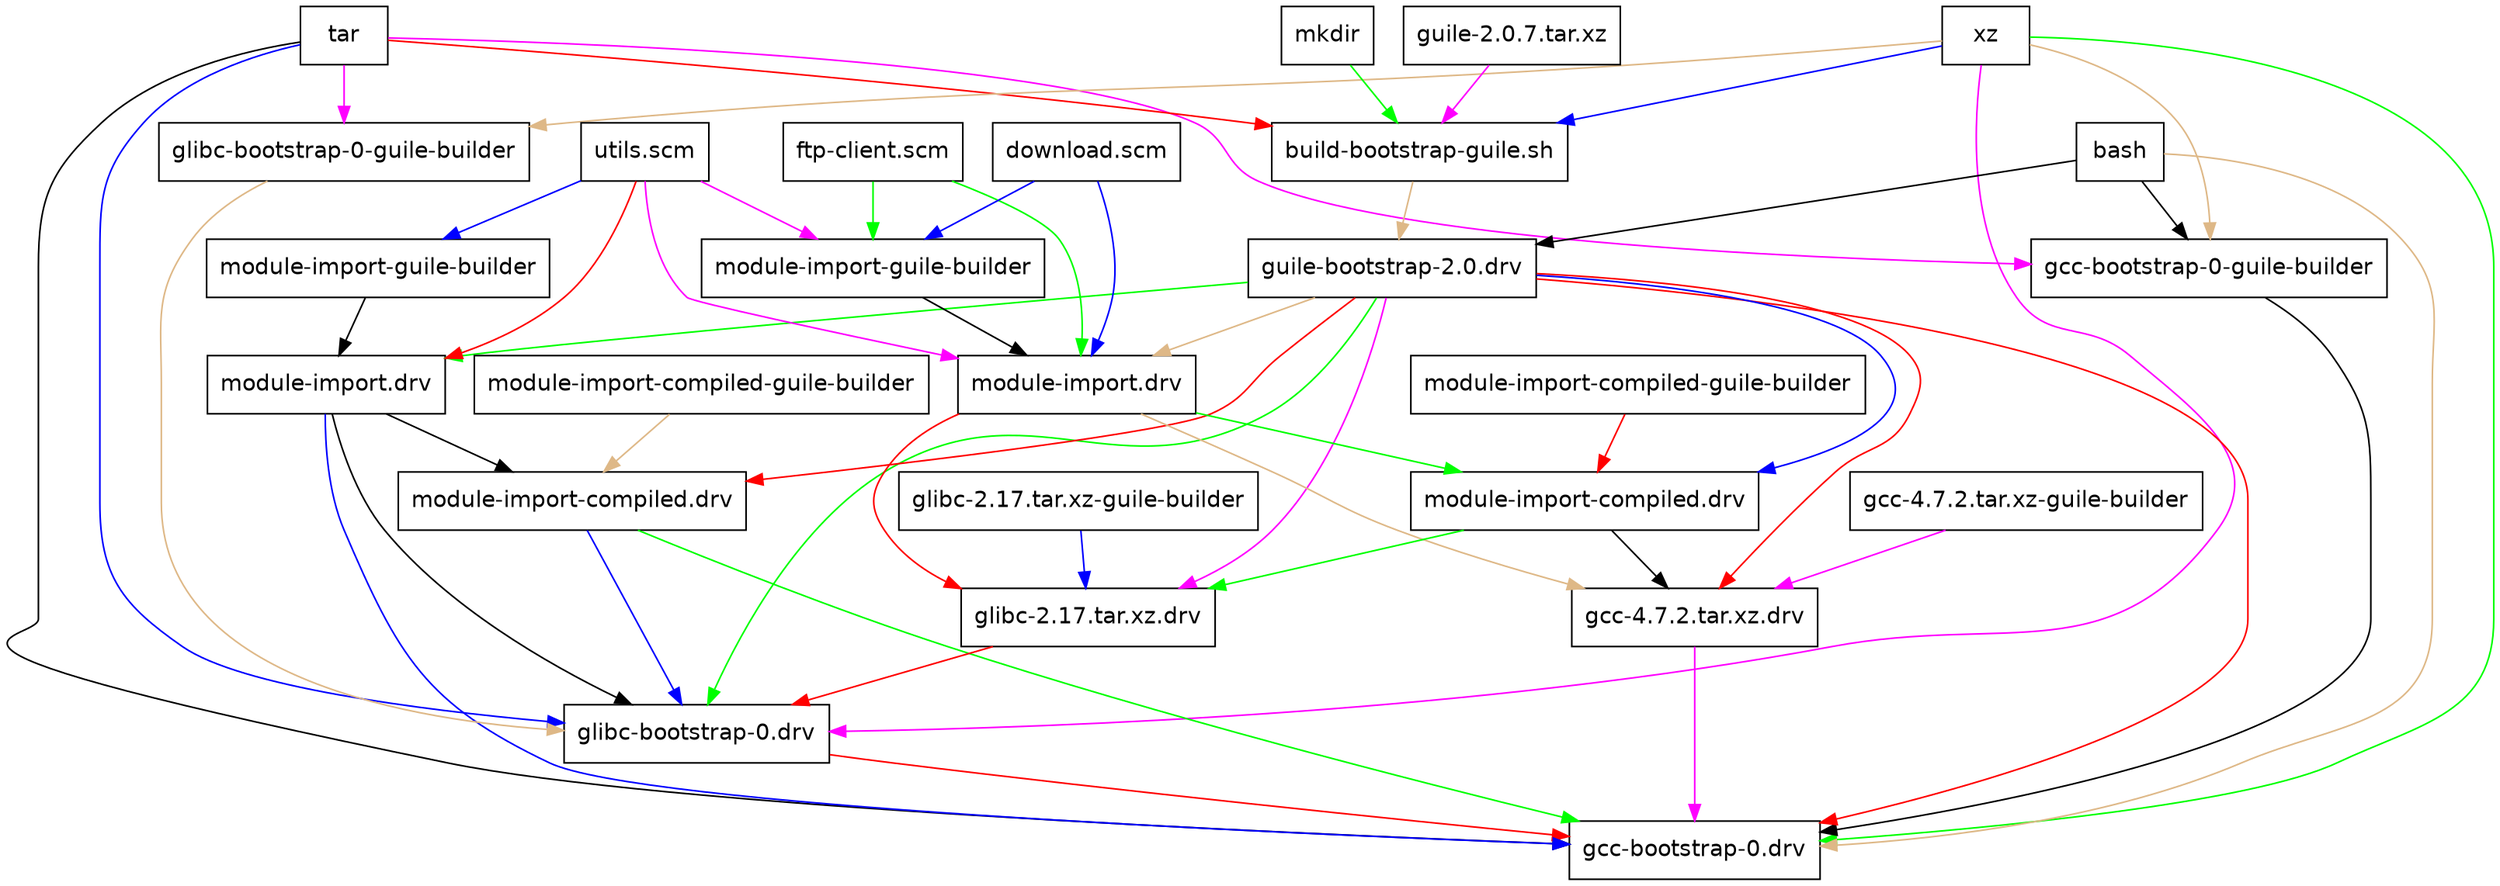 # Obtained by running "nix-store --graph" on the first GCC derivation.

digraph G {
"/nix/store/x60397za40lx0n88f51a2csfdq5xvb19-gcc-bootstrap-0.drv" [label = "gcc-bootstrap-0.drv", fontname = Helvetica, shape = box, style = filled, fillcolor = "#ffffff"];
"/nix/store/3iawic1z95112yfz5y9xdp66qbxxr8l1-tar" -> "/nix/store/x60397za40lx0n88f51a2csfdq5xvb19-gcc-bootstrap-0.drv" [color = "black"];
"/nix/store/4sv9xhcjap6byca130fzpzzjalb7iixv-glibc-bootstrap-0.drv" -> "/nix/store/x60397za40lx0n88f51a2csfdq5xvb19-gcc-bootstrap-0.drv" [color = "red"];
"/nix/store/8cc81w6m04csm52y247xj3gydrbz2niv-xz" -> "/nix/store/x60397za40lx0n88f51a2csfdq5xvb19-gcc-bootstrap-0.drv" [color = "green"];
"/nix/store/96yx6013dhggr3mpg5ayxv8dm9mv2ghv-module-import.drv" -> "/nix/store/x60397za40lx0n88f51a2csfdq5xvb19-gcc-bootstrap-0.drv" [color = "blue"];
"/nix/store/fl9cwcczfdv73vq5sr0c4rd5hqzrgvac-gcc-4.7.2.tar.xz.drv" -> "/nix/store/x60397za40lx0n88f51a2csfdq5xvb19-gcc-bootstrap-0.drv" [color = "magenta"];
"/nix/store/jaaqdl979wjirnbxz1jqsipg22nva5n4-bash" -> "/nix/store/x60397za40lx0n88f51a2csfdq5xvb19-gcc-bootstrap-0.drv" [color = "burlywood"];
"/nix/store/r3dsy5j2c16sv26raala6kahff7w18hb-gcc-bootstrap-0-guile-builder" -> "/nix/store/x60397za40lx0n88f51a2csfdq5xvb19-gcc-bootstrap-0.drv" [color = "black"];
"/nix/store/x9x1a86flhx15cams7235rfy5gc5cww1-guile-bootstrap-2.0.drv" -> "/nix/store/x60397za40lx0n88f51a2csfdq5xvb19-gcc-bootstrap-0.drv" [color = "red"];
"/nix/store/y4n7rzysx6qz3p0n91dw9qz5w93l6iqv-module-import-compiled.drv" -> "/nix/store/x60397za40lx0n88f51a2csfdq5xvb19-gcc-bootstrap-0.drv" [color = "green"];
"/nix/store/3iawic1z95112yfz5y9xdp66qbxxr8l1-tar" [label = "tar", fontname = Helvetica, shape = box, style = filled, fillcolor = "#ffffff"];
"/nix/store/4sv9xhcjap6byca130fzpzzjalb7iixv-glibc-bootstrap-0.drv" [label = "glibc-bootstrap-0.drv", fontname = Helvetica, shape = box, style = filled, fillcolor = "#ffffff"];
"/nix/store/3iawic1z95112yfz5y9xdp66qbxxr8l1-tar" -> "/nix/store/4sv9xhcjap6byca130fzpzzjalb7iixv-glibc-bootstrap-0.drv" [color = "blue"];
"/nix/store/8cc81w6m04csm52y247xj3gydrbz2niv-xz" -> "/nix/store/4sv9xhcjap6byca130fzpzzjalb7iixv-glibc-bootstrap-0.drv" [color = "magenta"];
"/nix/store/8iivk9hpnps21yrbq3zzsxgzv9ixbhgh-glibc-bootstrap-0-guile-builder" -> "/nix/store/4sv9xhcjap6byca130fzpzzjalb7iixv-glibc-bootstrap-0.drv" [color = "burlywood"];
"/nix/store/96yx6013dhggr3mpg5ayxv8dm9mv2ghv-module-import.drv" -> "/nix/store/4sv9xhcjap6byca130fzpzzjalb7iixv-glibc-bootstrap-0.drv" [color = "black"];
"/nix/store/wdwrkg02gn28bkpbxgdb2nv558v8s3ji-glibc-2.17.tar.xz.drv" -> "/nix/store/4sv9xhcjap6byca130fzpzzjalb7iixv-glibc-bootstrap-0.drv" [color = "red"];
"/nix/store/x9x1a86flhx15cams7235rfy5gc5cww1-guile-bootstrap-2.0.drv" -> "/nix/store/4sv9xhcjap6byca130fzpzzjalb7iixv-glibc-bootstrap-0.drv" [color = "green"];
"/nix/store/y4n7rzysx6qz3p0n91dw9qz5w93l6iqv-module-import-compiled.drv" -> "/nix/store/4sv9xhcjap6byca130fzpzzjalb7iixv-glibc-bootstrap-0.drv" [color = "blue"];
"/nix/store/8cc81w6m04csm52y247xj3gydrbz2niv-xz" [label = "xz", fontname = Helvetica, shape = box, style = filled, fillcolor = "#ffffff"];
"/nix/store/8iivk9hpnps21yrbq3zzsxgzv9ixbhgh-glibc-bootstrap-0-guile-builder" [label = "glibc-bootstrap-0-guile-builder", fontname = Helvetica, shape = box, style = filled, fillcolor = "#ffffff"];
"/nix/store/3iawic1z95112yfz5y9xdp66qbxxr8l1-tar" -> "/nix/store/8iivk9hpnps21yrbq3zzsxgzv9ixbhgh-glibc-bootstrap-0-guile-builder" [color = "magenta"];
"/nix/store/8cc81w6m04csm52y247xj3gydrbz2niv-xz" -> "/nix/store/8iivk9hpnps21yrbq3zzsxgzv9ixbhgh-glibc-bootstrap-0-guile-builder" [color = "burlywood"];
"/nix/store/96yx6013dhggr3mpg5ayxv8dm9mv2ghv-module-import.drv" [label = "module-import.drv", fontname = Helvetica, shape = box, style = filled, fillcolor = "#ffffff"];
"/nix/store/9zrdfvnrpljryr82an2n1mj6bh2przhn-module-import-guile-builder" -> "/nix/store/96yx6013dhggr3mpg5ayxv8dm9mv2ghv-module-import.drv" [color = "black"];
"/nix/store/mj7amprgvl2rgash1nr0v64apik8vc7f-utils.scm" -> "/nix/store/96yx6013dhggr3mpg5ayxv8dm9mv2ghv-module-import.drv" [color = "red"];
"/nix/store/x9x1a86flhx15cams7235rfy5gc5cww1-guile-bootstrap-2.0.drv" -> "/nix/store/96yx6013dhggr3mpg5ayxv8dm9mv2ghv-module-import.drv" [color = "green"];
"/nix/store/9zrdfvnrpljryr82an2n1mj6bh2przhn-module-import-guile-builder" [label = "module-import-guile-builder", fontname = Helvetica, shape = box, style = filled, fillcolor = "#ffffff"];
"/nix/store/mj7amprgvl2rgash1nr0v64apik8vc7f-utils.scm" -> "/nix/store/9zrdfvnrpljryr82an2n1mj6bh2przhn-module-import-guile-builder" [color = "blue"];
"/nix/store/fl9cwcczfdv73vq5sr0c4rd5hqzrgvac-gcc-4.7.2.tar.xz.drv" [label = "gcc-4.7.2.tar.xz.drv", fontname = Helvetica, shape = box, style = filled, fillcolor = "#ffffff"];
"/nix/store/6kslnirvm26fij7wpjqbw617ri4gf5x5-gcc-4.7.2.tar.xz-guile-builder" -> "/nix/store/fl9cwcczfdv73vq5sr0c4rd5hqzrgvac-gcc-4.7.2.tar.xz.drv" [color = "magenta"];
"/nix/store/kvk5wp8c9rzvvrmq5fv5r58l78q8i6ch-module-import.drv" -> "/nix/store/fl9cwcczfdv73vq5sr0c4rd5hqzrgvac-gcc-4.7.2.tar.xz.drv" [color = "burlywood"];
"/nix/store/pzv319p3q7raiad7nq7fcdw9rafzp14k-module-import-compiled.drv" -> "/nix/store/fl9cwcczfdv73vq5sr0c4rd5hqzrgvac-gcc-4.7.2.tar.xz.drv" [color = "black"];
"/nix/store/x9x1a86flhx15cams7235rfy5gc5cww1-guile-bootstrap-2.0.drv" -> "/nix/store/fl9cwcczfdv73vq5sr0c4rd5hqzrgvac-gcc-4.7.2.tar.xz.drv" [color = "red"];
"/nix/store/6kslnirvm26fij7wpjqbw617ri4gf5x5-gcc-4.7.2.tar.xz-guile-builder" [label = "gcc-4.7.2.tar.xz-guile-builder", fontname = Helvetica, shape = box, style = filled, fillcolor = "#ffffff"];
"/nix/store/jaaqdl979wjirnbxz1jqsipg22nva5n4-bash" [label = "bash", fontname = Helvetica, shape = box, style = filled, fillcolor = "#ffffff"];
"/nix/store/kvk5wp8c9rzvvrmq5fv5r58l78q8i6ch-module-import.drv" [label = "module-import.drv", fontname = Helvetica, shape = box, style = filled, fillcolor = "#ffffff"];
"/nix/store/abagrdbdndkd0y2dwk0nw1gw0g0rhl2z-ftp-client.scm" -> "/nix/store/kvk5wp8c9rzvvrmq5fv5r58l78q8i6ch-module-import.drv" [color = "green"];
"/nix/store/dwd2iwd1ban8a8rmx568dpgrbkkidfhw-download.scm" -> "/nix/store/kvk5wp8c9rzvvrmq5fv5r58l78q8i6ch-module-import.drv" [color = "blue"];
"/nix/store/mj7amprgvl2rgash1nr0v64apik8vc7f-utils.scm" -> "/nix/store/kvk5wp8c9rzvvrmq5fv5r58l78q8i6ch-module-import.drv" [color = "magenta"];
"/nix/store/x9x1a86flhx15cams7235rfy5gc5cww1-guile-bootstrap-2.0.drv" -> "/nix/store/kvk5wp8c9rzvvrmq5fv5r58l78q8i6ch-module-import.drv" [color = "burlywood"];
"/nix/store/yfixjx2gpvsi5dhkpdx5gj6gx0xdk1c8-module-import-guile-builder" -> "/nix/store/kvk5wp8c9rzvvrmq5fv5r58l78q8i6ch-module-import.drv" [color = "black"];
"/nix/store/abagrdbdndkd0y2dwk0nw1gw0g0rhl2z-ftp-client.scm" [label = "ftp-client.scm", fontname = Helvetica, shape = box, style = filled, fillcolor = "#ffffff"];
"/nix/store/dwd2iwd1ban8a8rmx568dpgrbkkidfhw-download.scm" [label = "download.scm", fontname = Helvetica, shape = box, style = filled, fillcolor = "#ffffff"];
"/nix/store/mj7amprgvl2rgash1nr0v64apik8vc7f-utils.scm" [label = "utils.scm", fontname = Helvetica, shape = box, style = filled, fillcolor = "#ffffff"];
"/nix/store/pzv319p3q7raiad7nq7fcdw9rafzp14k-module-import-compiled.drv" [label = "module-import-compiled.drv", fontname = Helvetica, shape = box, style = filled, fillcolor = "#ffffff"];
"/nix/store/98gzqlgpm4gxrpl5bzykpqbwrx8ckx8l-module-import-compiled-guile-builder" -> "/nix/store/pzv319p3q7raiad7nq7fcdw9rafzp14k-module-import-compiled.drv" [color = "red"];
"/nix/store/kvk5wp8c9rzvvrmq5fv5r58l78q8i6ch-module-import.drv" -> "/nix/store/pzv319p3q7raiad7nq7fcdw9rafzp14k-module-import-compiled.drv" [color = "green"];
"/nix/store/x9x1a86flhx15cams7235rfy5gc5cww1-guile-bootstrap-2.0.drv" -> "/nix/store/pzv319p3q7raiad7nq7fcdw9rafzp14k-module-import-compiled.drv" [color = "blue"];
"/nix/store/98gzqlgpm4gxrpl5bzykpqbwrx8ckx8l-module-import-compiled-guile-builder" [label = "module-import-compiled-guile-builder", fontname = Helvetica, shape = box, style = filled, fillcolor = "#ffffff"];
"/nix/store/r3dsy5j2c16sv26raala6kahff7w18hb-gcc-bootstrap-0-guile-builder" [label = "gcc-bootstrap-0-guile-builder", fontname = Helvetica, shape = box, style = filled, fillcolor = "#ffffff"];
"/nix/store/3iawic1z95112yfz5y9xdp66qbxxr8l1-tar" -> "/nix/store/r3dsy5j2c16sv26raala6kahff7w18hb-gcc-bootstrap-0-guile-builder" [color = "magenta"];
"/nix/store/8cc81w6m04csm52y247xj3gydrbz2niv-xz" -> "/nix/store/r3dsy5j2c16sv26raala6kahff7w18hb-gcc-bootstrap-0-guile-builder" [color = "burlywood"];
"/nix/store/jaaqdl979wjirnbxz1jqsipg22nva5n4-bash" -> "/nix/store/r3dsy5j2c16sv26raala6kahff7w18hb-gcc-bootstrap-0-guile-builder" [color = "black"];
"/nix/store/wdwrkg02gn28bkpbxgdb2nv558v8s3ji-glibc-2.17.tar.xz.drv" [label = "glibc-2.17.tar.xz.drv", fontname = Helvetica, shape = box, style = filled, fillcolor = "#ffffff"];
"/nix/store/kvk5wp8c9rzvvrmq5fv5r58l78q8i6ch-module-import.drv" -> "/nix/store/wdwrkg02gn28bkpbxgdb2nv558v8s3ji-glibc-2.17.tar.xz.drv" [color = "red"];
"/nix/store/pzv319p3q7raiad7nq7fcdw9rafzp14k-module-import-compiled.drv" -> "/nix/store/wdwrkg02gn28bkpbxgdb2nv558v8s3ji-glibc-2.17.tar.xz.drv" [color = "green"];
"/nix/store/q7as3jddipj4g6si8lawrdbkjg0zcjvg-glibc-2.17.tar.xz-guile-builder" -> "/nix/store/wdwrkg02gn28bkpbxgdb2nv558v8s3ji-glibc-2.17.tar.xz.drv" [color = "blue"];
"/nix/store/x9x1a86flhx15cams7235rfy5gc5cww1-guile-bootstrap-2.0.drv" -> "/nix/store/wdwrkg02gn28bkpbxgdb2nv558v8s3ji-glibc-2.17.tar.xz.drv" [color = "magenta"];
"/nix/store/q7as3jddipj4g6si8lawrdbkjg0zcjvg-glibc-2.17.tar.xz-guile-builder" [label = "glibc-2.17.tar.xz-guile-builder", fontname = Helvetica, shape = box, style = filled, fillcolor = "#ffffff"];
"/nix/store/x9x1a86flhx15cams7235rfy5gc5cww1-guile-bootstrap-2.0.drv" [label = "guile-bootstrap-2.0.drv", fontname = Helvetica, shape = box, style = filled, fillcolor = "#ffffff"];
"/nix/store/bplka3yqdg8prqq3zdxza6wxlkjdhr2g-build-bootstrap-guile.sh" -> "/nix/store/x9x1a86flhx15cams7235rfy5gc5cww1-guile-bootstrap-2.0.drv" [color = "burlywood"];
"/nix/store/jaaqdl979wjirnbxz1jqsipg22nva5n4-bash" -> "/nix/store/x9x1a86flhx15cams7235rfy5gc5cww1-guile-bootstrap-2.0.drv" [color = "black"];
"/nix/store/bplka3yqdg8prqq3zdxza6wxlkjdhr2g-build-bootstrap-guile.sh" [label = "build-bootstrap-guile.sh", fontname = Helvetica, shape = box, style = filled, fillcolor = "#ffffff"];
"/nix/store/3iawic1z95112yfz5y9xdp66qbxxr8l1-tar" -> "/nix/store/bplka3yqdg8prqq3zdxza6wxlkjdhr2g-build-bootstrap-guile.sh" [color = "red"];
"/nix/store/4xv2y0m6zr2lgi8x8pcb3zxjqxsz69kj-mkdir" -> "/nix/store/bplka3yqdg8prqq3zdxza6wxlkjdhr2g-build-bootstrap-guile.sh" [color = "green"];
"/nix/store/8cc81w6m04csm52y247xj3gydrbz2niv-xz" -> "/nix/store/bplka3yqdg8prqq3zdxza6wxlkjdhr2g-build-bootstrap-guile.sh" [color = "blue"];
"/nix/store/c450lqvaaz3ngx9pfiiiw55rqq6ssfda-guile-2.0.7.tar.xz" -> "/nix/store/bplka3yqdg8prqq3zdxza6wxlkjdhr2g-build-bootstrap-guile.sh" [color = "magenta"];
"/nix/store/4xv2y0m6zr2lgi8x8pcb3zxjqxsz69kj-mkdir" [label = "mkdir", fontname = Helvetica, shape = box, style = filled, fillcolor = "#ffffff"];
"/nix/store/c450lqvaaz3ngx9pfiiiw55rqq6ssfda-guile-2.0.7.tar.xz" [label = "guile-2.0.7.tar.xz", fontname = Helvetica, shape = box, style = filled, fillcolor = "#ffffff"];
"/nix/store/y4n7rzysx6qz3p0n91dw9qz5w93l6iqv-module-import-compiled.drv" [label = "module-import-compiled.drv", fontname = Helvetica, shape = box, style = filled, fillcolor = "#ffffff"];
"/nix/store/8jiqjlb6zxjys16ca7s6jvxcc620c71k-module-import-compiled-guile-builder" -> "/nix/store/y4n7rzysx6qz3p0n91dw9qz5w93l6iqv-module-import-compiled.drv" [color = "burlywood"];
"/nix/store/96yx6013dhggr3mpg5ayxv8dm9mv2ghv-module-import.drv" -> "/nix/store/y4n7rzysx6qz3p0n91dw9qz5w93l6iqv-module-import-compiled.drv" [color = "black"];
"/nix/store/x9x1a86flhx15cams7235rfy5gc5cww1-guile-bootstrap-2.0.drv" -> "/nix/store/y4n7rzysx6qz3p0n91dw9qz5w93l6iqv-module-import-compiled.drv" [color = "red"];
"/nix/store/8jiqjlb6zxjys16ca7s6jvxcc620c71k-module-import-compiled-guile-builder" [label = "module-import-compiled-guile-builder", fontname = Helvetica, shape = box, style = filled, fillcolor = "#ffffff"];
"/nix/store/yfixjx2gpvsi5dhkpdx5gj6gx0xdk1c8-module-import-guile-builder" [label = "module-import-guile-builder", fontname = Helvetica, shape = box, style = filled, fillcolor = "#ffffff"];
"/nix/store/abagrdbdndkd0y2dwk0nw1gw0g0rhl2z-ftp-client.scm" -> "/nix/store/yfixjx2gpvsi5dhkpdx5gj6gx0xdk1c8-module-import-guile-builder" [color = "green"];
"/nix/store/dwd2iwd1ban8a8rmx568dpgrbkkidfhw-download.scm" -> "/nix/store/yfixjx2gpvsi5dhkpdx5gj6gx0xdk1c8-module-import-guile-builder" [color = "blue"];
"/nix/store/mj7amprgvl2rgash1nr0v64apik8vc7f-utils.scm" -> "/nix/store/yfixjx2gpvsi5dhkpdx5gj6gx0xdk1c8-module-import-guile-builder" [color = "magenta"];
}
